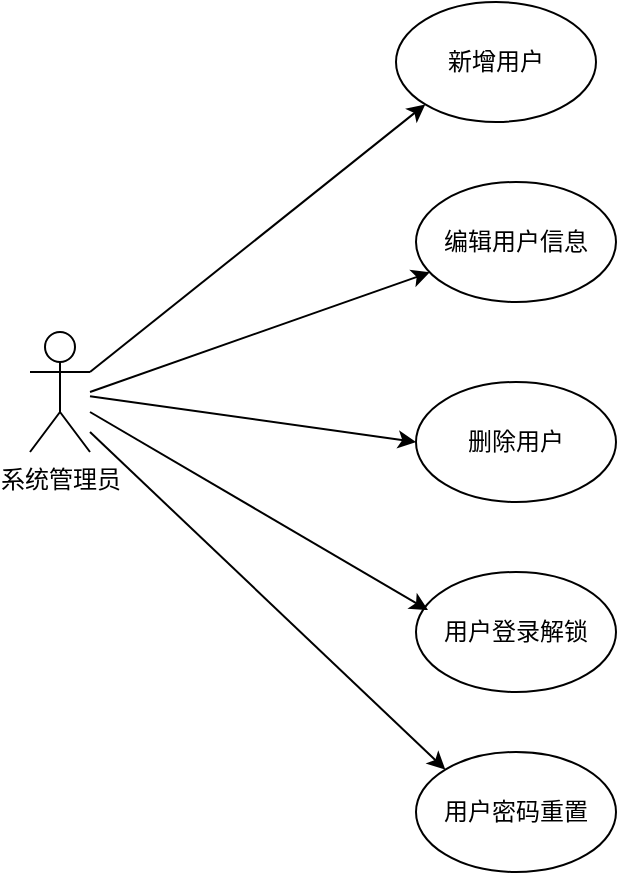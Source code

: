 <mxfile version="24.0.5" type="github">
  <diagram name="第 1 页" id="O9YYLC9fDMk_xcv-DRtO">
    <mxGraphModel dx="1247" dy="1146" grid="1" gridSize="10" guides="1" tooltips="1" connect="1" arrows="1" fold="1" page="1" pageScale="1" pageWidth="827" pageHeight="1169" math="0" shadow="0">
      <root>
        <mxCell id="0" />
        <mxCell id="1" parent="0" />
        <mxCell id="ic6ixEbmWL8hoiFhvFg5-1" value="系统管理员" style="shape=umlActor;verticalLabelPosition=bottom;verticalAlign=top;html=1;" vertex="1" parent="1">
          <mxGeometry x="970" y="320" width="30" height="60" as="geometry" />
        </mxCell>
        <mxCell id="ic6ixEbmWL8hoiFhvFg5-2" value="新增用户" style="ellipse;whiteSpace=wrap;html=1;" vertex="1" parent="1">
          <mxGeometry x="1153" y="155" width="100" height="60" as="geometry" />
        </mxCell>
        <mxCell id="ic6ixEbmWL8hoiFhvFg5-3" value="编辑用户信息" style="ellipse;whiteSpace=wrap;html=1;" vertex="1" parent="1">
          <mxGeometry x="1163" y="245" width="100" height="60" as="geometry" />
        </mxCell>
        <mxCell id="ic6ixEbmWL8hoiFhvFg5-4" value="删除用户" style="ellipse;whiteSpace=wrap;html=1;" vertex="1" parent="1">
          <mxGeometry x="1163" y="345" width="100" height="60" as="geometry" />
        </mxCell>
        <mxCell id="ic6ixEbmWL8hoiFhvFg5-5" value="" style="endArrow=classic;html=1;rounded=0;exitX=1;exitY=0.333;exitDx=0;exitDy=0;exitPerimeter=0;entryX=0;entryY=1;entryDx=0;entryDy=0;" edge="1" parent="1" source="ic6ixEbmWL8hoiFhvFg5-1" target="ic6ixEbmWL8hoiFhvFg5-2">
          <mxGeometry width="50" height="50" relative="1" as="geometry">
            <mxPoint x="1250" y="395" as="sourcePoint" />
            <mxPoint x="1300" y="345" as="targetPoint" />
          </mxGeometry>
        </mxCell>
        <mxCell id="ic6ixEbmWL8hoiFhvFg5-6" value="" style="endArrow=classic;html=1;rounded=0;entryX=0;entryY=0.5;entryDx=0;entryDy=0;" edge="1" parent="1" source="ic6ixEbmWL8hoiFhvFg5-1" target="ic6ixEbmWL8hoiFhvFg5-4">
          <mxGeometry width="50" height="50" relative="1" as="geometry">
            <mxPoint x="1250" y="395" as="sourcePoint" />
            <mxPoint x="1170" y="335" as="targetPoint" />
          </mxGeometry>
        </mxCell>
        <mxCell id="ic6ixEbmWL8hoiFhvFg5-7" value="" style="endArrow=classic;html=1;rounded=0;" edge="1" parent="1" target="ic6ixEbmWL8hoiFhvFg5-3">
          <mxGeometry width="50" height="50" relative="1" as="geometry">
            <mxPoint x="1000" y="350" as="sourcePoint" />
            <mxPoint x="1300" y="345" as="targetPoint" />
          </mxGeometry>
        </mxCell>
        <mxCell id="ic6ixEbmWL8hoiFhvFg5-10" value="用户登录解锁" style="ellipse;whiteSpace=wrap;html=1;" vertex="1" parent="1">
          <mxGeometry x="1163" y="440" width="100" height="60" as="geometry" />
        </mxCell>
        <mxCell id="ic6ixEbmWL8hoiFhvFg5-11" value="" style="endArrow=classic;html=1;rounded=0;entryX=0.06;entryY=0.317;entryDx=0;entryDy=0;entryPerimeter=0;" edge="1" parent="1" target="ic6ixEbmWL8hoiFhvFg5-10">
          <mxGeometry width="50" height="50" relative="1" as="geometry">
            <mxPoint x="1000" y="360" as="sourcePoint" />
            <mxPoint x="1173" y="385" as="targetPoint" />
          </mxGeometry>
        </mxCell>
        <mxCell id="ic6ixEbmWL8hoiFhvFg5-12" value="用户密码重置" style="ellipse;whiteSpace=wrap;html=1;" vertex="1" parent="1">
          <mxGeometry x="1163" y="530" width="100" height="60" as="geometry" />
        </mxCell>
        <mxCell id="ic6ixEbmWL8hoiFhvFg5-13" value="" style="endArrow=classic;html=1;rounded=0;entryX=0;entryY=0;entryDx=0;entryDy=0;" edge="1" parent="1" target="ic6ixEbmWL8hoiFhvFg5-12">
          <mxGeometry width="50" height="50" relative="1" as="geometry">
            <mxPoint x="1000" y="370" as="sourcePoint" />
            <mxPoint x="1179" y="469" as="targetPoint" />
          </mxGeometry>
        </mxCell>
      </root>
    </mxGraphModel>
  </diagram>
</mxfile>
